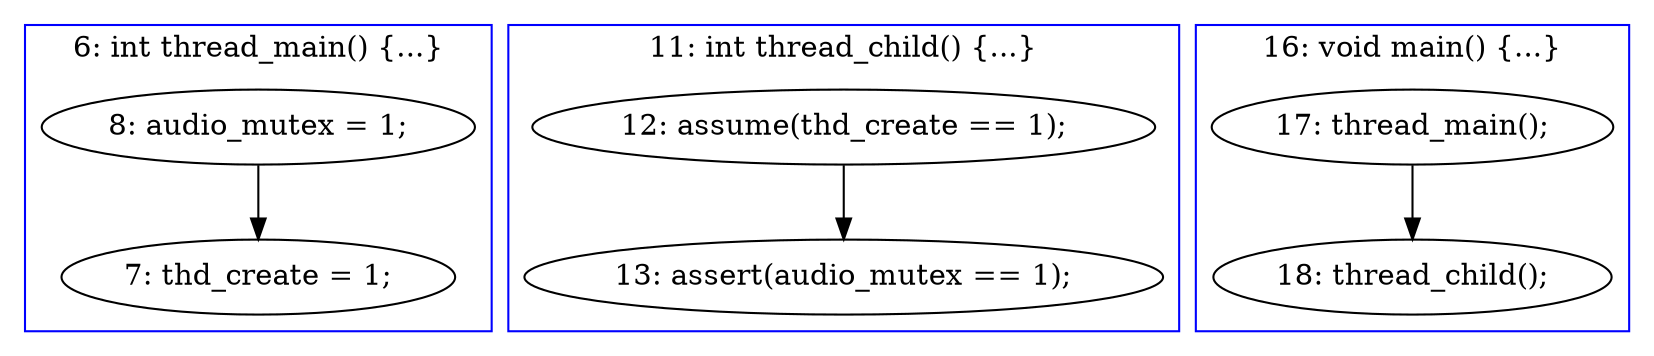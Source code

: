 digraph PartialOrder {
	compound = true
	"8: audio_mutex = 1;" -> "7: thd_create = 1;"
	"12: assume(thd_create == 1);" -> "13: assert(audio_mutex == 1);"
	"17: thread_main();" -> "18: thread_child();"
	subgraph cluster2 {
		label = "6: int thread_main() {...}"
		color = blue
		"7: thd_create = 1;"  [label = "7: thd_create = 1;"]
		"8: audio_mutex = 1;"  [label = "8: audio_mutex = 1;"]
	}
	subgraph cluster1 {
		label = "16: void main() {...}"
		color = blue
		"17: thread_main();"  [label = "17: thread_main();"]
		"18: thread_child();"  [label = "18: thread_child();"]
	}
	subgraph cluster3 {
		label = "11: int thread_child() {...}"
		color = blue
		"13: assert(audio_mutex == 1);"  [label = "13: assert(audio_mutex == 1);"]
		"12: assume(thd_create == 1);"  [label = "12: assume(thd_create == 1);"]
	}
}